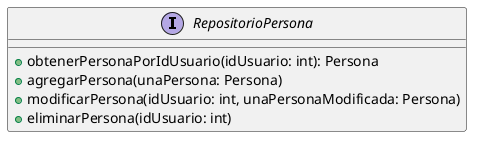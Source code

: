 @startuml
'https://plantuml.com/sequence-diagram

    interface RepositorioPersona {
        + obtenerPersonaPorIdUsuario(idUsuario: int): Persona
        + agregarPersona(unaPersona: Persona)
        + modificarPersona(idUsuario: int, unaPersonaModificada: Persona)
        + eliminarPersona(idUsuario: int)
    }

@enduml